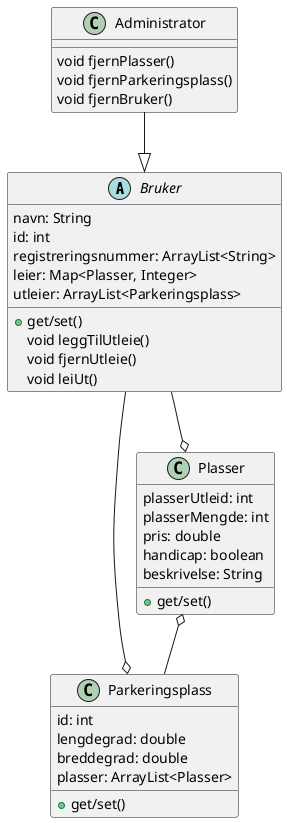 @startuml

abstract class Bruker {
    navn: String
    id: int
    registreringsnummer: ArrayList<String>
    leier: Map<Plasser, Integer>
    utleier: ArrayList<Parkeringsplass>

    +get/set()
    void leggTilUtleie()
    void fjernUtleie()
    void leiUt()
}
Bruker --o Parkeringsplass
Bruker --o Plasser

class Administrator {
    void fjernPlasser()
    void fjernParkeringsplass()
    void fjernBruker()
}
Administrator --|> Bruker

class Parkeringsplass{
    id: int
    lengdegrad: double
    breddegrad: double
    plasser: ArrayList<Plasser>
    + get/set()
}

class Plasser {
    plasserUtleid: int
    plasserMengde: int
    pris: double
    handicap: boolean
    beskrivelse: String
    +get/set()
}
Plasser o-- Parkeringsplass

@enduml